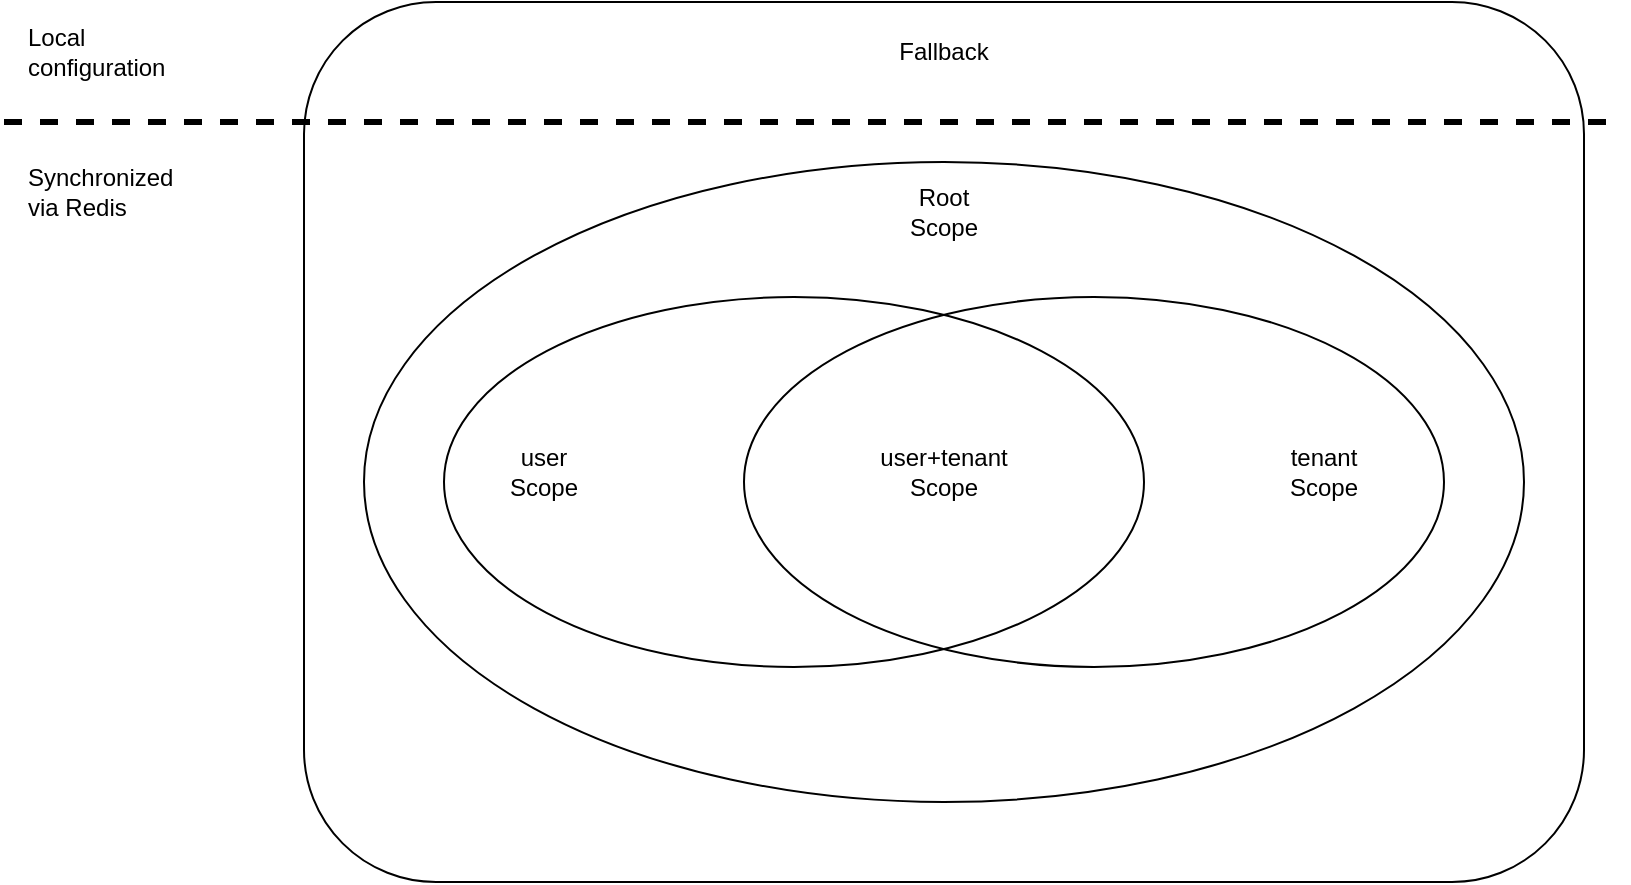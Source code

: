 <mxfile version="21.5.2" type="device">
  <diagram name="Page-1" id="IgljjqXF11xHlQnlV1vm">
    <mxGraphModel dx="949" dy="1162" grid="1" gridSize="10" guides="1" tooltips="1" connect="1" arrows="1" fold="1" page="1" pageScale="1" pageWidth="827" pageHeight="1169" math="0" shadow="0">
      <root>
        <mxCell id="0" />
        <mxCell id="1" parent="0" />
        <mxCell id="sAZw095eo5NpUbxJhi_2-9" value="" style="rounded=1;whiteSpace=wrap;html=1;fillColor=default;" parent="1" vertex="1">
          <mxGeometry x="160" y="40" width="640" height="440" as="geometry" />
        </mxCell>
        <mxCell id="sAZw095eo5NpUbxJhi_2-1" value="" style="ellipse;whiteSpace=wrap;html=1;" parent="1" vertex="1">
          <mxGeometry x="190" y="120" width="580" height="320" as="geometry" />
        </mxCell>
        <mxCell id="sAZw095eo5NpUbxJhi_2-2" value="" style="ellipse;whiteSpace=wrap;html=1;fillColor=none;" parent="1" vertex="1">
          <mxGeometry x="230" y="187.5" width="350" height="185" as="geometry" />
        </mxCell>
        <mxCell id="sAZw095eo5NpUbxJhi_2-4" value="" style="ellipse;whiteSpace=wrap;html=1;fillColor=none;" parent="1" vertex="1">
          <mxGeometry x="380" y="187.5" width="350" height="185" as="geometry" />
        </mxCell>
        <mxCell id="sAZw095eo5NpUbxJhi_2-5" value="Root Scope" style="text;html=1;strokeColor=none;fillColor=none;align=center;verticalAlign=middle;whiteSpace=wrap;rounded=0;" parent="1" vertex="1">
          <mxGeometry x="450" y="130" width="60" height="30" as="geometry" />
        </mxCell>
        <mxCell id="sAZw095eo5NpUbxJhi_2-6" value="user&lt;br&gt;Scope" style="text;html=1;strokeColor=none;fillColor=none;align=center;verticalAlign=middle;whiteSpace=wrap;rounded=0;" parent="1" vertex="1">
          <mxGeometry x="250" y="260" width="60" height="30" as="geometry" />
        </mxCell>
        <mxCell id="sAZw095eo5NpUbxJhi_2-10" value="Fallback" style="text;html=1;strokeColor=none;fillColor=none;align=center;verticalAlign=middle;whiteSpace=wrap;rounded=0;" parent="1" vertex="1">
          <mxGeometry x="450" y="50" width="60" height="30" as="geometry" />
        </mxCell>
        <mxCell id="sAZw095eo5NpUbxJhi_2-11" value="tenant&lt;br&gt;Scope" style="text;html=1;strokeColor=none;fillColor=none;align=center;verticalAlign=middle;whiteSpace=wrap;rounded=0;" parent="1" vertex="1">
          <mxGeometry x="640" y="260" width="60" height="30" as="geometry" />
        </mxCell>
        <mxCell id="sAZw095eo5NpUbxJhi_2-12" value="user+tenant&lt;br&gt;Scope" style="text;html=1;strokeColor=none;fillColor=none;align=center;verticalAlign=middle;whiteSpace=wrap;rounded=0;" parent="1" vertex="1">
          <mxGeometry x="450" y="260" width="60" height="30" as="geometry" />
        </mxCell>
        <mxCell id="ghchXokQqMajBl4t-yi9-1" value="Local configuration" style="text;html=1;strokeColor=none;fillColor=none;align=left;verticalAlign=middle;whiteSpace=wrap;rounded=0;" vertex="1" parent="1">
          <mxGeometry x="20" y="50" width="60" height="30" as="geometry" />
        </mxCell>
        <mxCell id="ghchXokQqMajBl4t-yi9-2" value="Synchronized via Redis" style="text;html=1;strokeColor=none;fillColor=none;align=left;verticalAlign=middle;whiteSpace=wrap;rounded=0;" vertex="1" parent="1">
          <mxGeometry x="20" y="120" width="60" height="30" as="geometry" />
        </mxCell>
        <mxCell id="ghchXokQqMajBl4t-yi9-3" value="" style="endArrow=none;dashed=1;html=1;rounded=0;strokeWidth=3;" edge="1" parent="1">
          <mxGeometry width="50" height="50" relative="1" as="geometry">
            <mxPoint x="10" y="100" as="sourcePoint" />
            <mxPoint x="820" y="100" as="targetPoint" />
          </mxGeometry>
        </mxCell>
      </root>
    </mxGraphModel>
  </diagram>
</mxfile>
